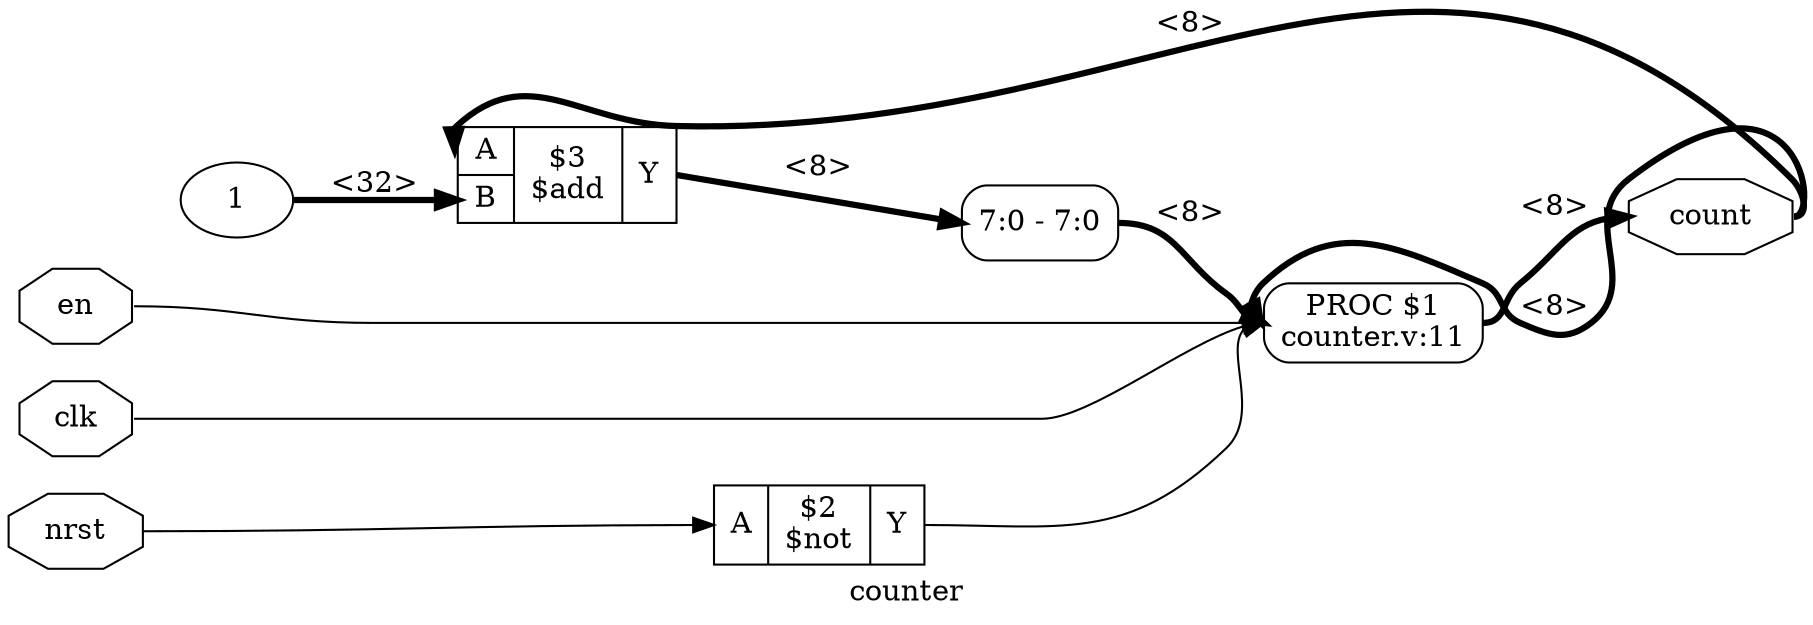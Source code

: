 digraph "counter" {
label="counter";
rankdir="LR";
remincross=true;
n4 [ shape=octagon, label="count", color="black", fontcolor="black" ];
n5 [ shape=octagon, label="en", color="black", fontcolor="black" ];
n6 [ shape=octagon, label="nrst", color="black", fontcolor="black" ];
n7 [ shape=octagon, label="clk", color="black", fontcolor="black" ];
{ rank="source"; n5; n6; n7;}
{ rank="sink"; n4;}
v0 [ label="1" ];
c11 [ shape=record, label="{{<p8> A|<p9> B}|$3\n$add|{<p10> Y}}" ];
c12 [ shape=record, label="{{<p8> A}|$2\n$not|{<p10> Y}}" ];
x2 [ shape=record, style=rounded, label="<s0> 7:0 - 7:0 " ];
p1 [shape=box, style=rounded, label="PROC $1\ncounter.v:11"];
c11:p10:e -> x2:s0:w [color="black", style="setlinewidth(3)", label="<8>"];
c12:p10:e -> p1:w [color="black", label=""];
p1:e -> n4:w [color="black", style="setlinewidth(3)", label="<8>"];
n4:e -> c11:p8:w [color="black", style="setlinewidth(3)", label="<8>"];
n4:e -> p1:w [color="black", style="setlinewidth(3)", label="<8>"];
n5:e -> p1:w [color="black", label=""];
n6:e -> c12:p8:w [color="black", label=""];
n7:e -> p1:w [color="black", label=""];
v0:e -> c11:p9:w [color="black", style="setlinewidth(3)", label="<32>"];
x2:e -> p1:w [color="black", style="setlinewidth(3)", label="<8>"];
}
